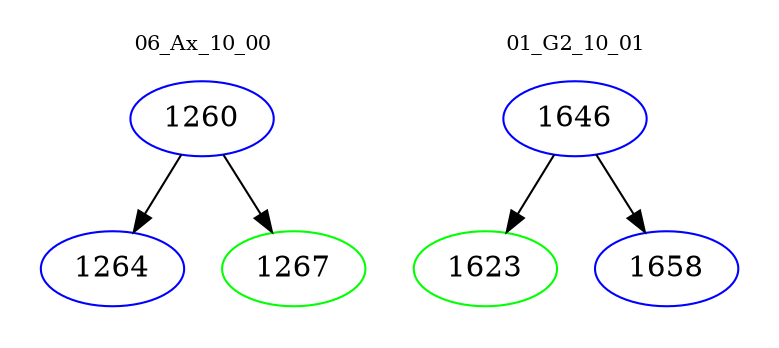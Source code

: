 digraph{
subgraph cluster_0 {
color = white
label = "06_Ax_10_00";
fontsize=10;
T0_1260 [label="1260", color="blue"]
T0_1260 -> T0_1264 [color="black"]
T0_1264 [label="1264", color="blue"]
T0_1260 -> T0_1267 [color="black"]
T0_1267 [label="1267", color="green"]
}
subgraph cluster_1 {
color = white
label = "01_G2_10_01";
fontsize=10;
T1_1646 [label="1646", color="blue"]
T1_1646 -> T1_1623 [color="black"]
T1_1623 [label="1623", color="green"]
T1_1646 -> T1_1658 [color="black"]
T1_1658 [label="1658", color="blue"]
}
}
